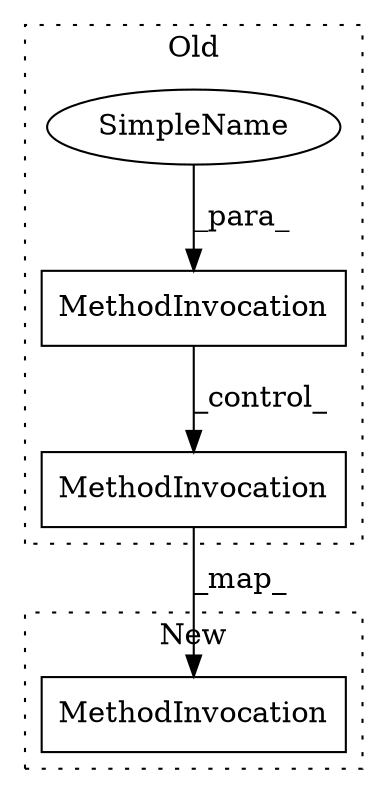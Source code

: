digraph G {
subgraph cluster0 {
1 [label="MethodInvocation" a="32" s="101401,101422" l="10,1" shape="box"];
2 [label="MethodInvocation" a="32" s="101288,101301" l="12,1" shape="box"];
4 [label="SimpleName" a="42" s="101300" l="1" shape="ellipse"];
label = "Old";
style="dotted";
}
subgraph cluster1 {
3 [label="MethodInvocation" a="32" s="101846,101867" l="10,1" shape="box"];
label = "New";
style="dotted";
}
1 -> 3 [label="_map_"];
2 -> 1 [label="_control_"];
4 -> 2 [label="_para_"];
}